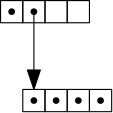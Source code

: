 <?xml version="1.0"?>
<!DOCTYPE ipe SYSTEM "ipe.dtd">
<ipe version="70005" creator="Ipe 7.1.1">
<info created="D:20140206095717" modified="D:20140206095717"/>
<preamble>\usepackage{times,mathptm}
</preamble>
<ipestyle name="ipe6">
<symbol name="mark/circle(sx)" transformations="translations">
<path fill="sym-stroke">
0.6 0 0 0.6 0 0 e
0.4 0 0 0.4 0 0 e
</path>
</symbol>
<symbol name="mark/disk(sx)" transformations="translations">
<path fill="sym-stroke">
0.6 0 0 0.6 0 0 e
</path>
</symbol>
<symbol name="mark/fdisk(sfx)" transformations="translations">
<group>
<path fill="sym-fill">
0.5 0 0 0.5 0 0 e
</path>
<path fill="sym-stroke" fillrule="eofill">
0.6 0 0 0.6 0 0 e
0.4 0 0 0.4 0 0 e
</path>
</group>
</symbol>
<symbol name="mark/box(sx)" transformations="translations">
<path fill="sym-stroke" fillrule="eofill">
-0.6 -0.6 m
0.6 -0.6 l
0.6 0.6 l
-0.6 0.6 l
h
-0.4 -0.4 m
0.4 -0.4 l
0.4 0.4 l
-0.4 0.4 l
h
</path>
</symbol>
<symbol name="mark/square(sx)" transformations="translations">
<path fill="sym-stroke">
-0.6 -0.6 m
0.6 -0.6 l
0.6 0.6 l
-0.6 0.6 l
h
</path>
</symbol>
<symbol name="mark/fsquare(sfx)" transformations="translations">
<group>
<path fill="sym-fill">
-0.5 -0.5 m
0.5 -0.5 l
0.5 0.5 l
-0.5 0.5 l
h
</path>
<path fill="sym-stroke" fillrule="eofill">
-0.6 -0.6 m
0.6 -0.6 l
0.6 0.6 l
-0.6 0.6 l
0 -0.4 m
0.4 -0.4 l
0.4 0.4 l
-0.4 0.4 l
h
</path>
</group>
</symbol>
<symbol name="mark/cross(sx)" transformations="translations">
<group>
<path fill="sym-stroke">
-0.43 -0.57 m
0.57 0.43 l
0.43 0.57 l
-0.57 -0.43 l
h
</path>
<path fill="sym-stroke">
-0.43 0.57 m
0.57 -0.43 l
0.43 -0.57 l
-0.57 0.43 l
h
</path>
</group>
</symbol>
<pen name="heavier" value="0.8"/>
<pen name="fat" value="1.2"/>
<pen name="ultrafat" value="2"/>
<symbolsize name="large" value="5"/>
<symbolsize name="small" value="2"/>
<symbolsize name="tiny" value="1.1"/>
<arrowsize name="large" value="10"/>
<arrowsize name="small" value="5"/>
<arrowsize name="tiny" value="3"/>
<color name="red" value="1 0 0"/>
<color name="green" value="0 1 0"/>
<color name="blue" value="0 0 1"/>
<color name="yellow" value="1 1 0"/>
<color name="gray1" value="0.125"/>
<color name="gray2" value="0.25"/>
<color name="gray3" value="0.375"/>
<color name="gray4" value="0.5"/>
<color name="gray5" value="0.625"/>
<color name="gray6" value="0.75"/>
<color name="gray7" value="0.875"/>
<dashstyle name="dashed" value="[4] 0"/>
<dashstyle name="dotted" value="[1 3] 0"/>
<dashstyle name="dash dotted" value="[4 2 1 2] 0"/>
<dashstyle name="dash dot dotted" value="[4 2 1 2 1 2] 0"/>
<textsize name="large" value="\large"/>
<textsize name="Large" value="\Large"/>
<textsize name="LARGE" value="\LARGE"/>
<textsize name="huge" value="\huge"/>
<textsize name="Huge" value="\Huge"/>
<textsize name="small" value="\small"/>
<textsize name="footnote" value="\footnotesize"/>
<textsize name="tiny" value="\tiny"/>
<textstyle name="center" begin="\begin{center}" end="\end{center}"/>
<textstyle name="itemize" begin="\begin{itemize}" end="\end{itemize}"/>
<textstyle name="item" begin="\begin{itemize}\item{}" end="\end{itemize}"/>
</ipestyle>
<page>
<layer name="alpha"/>
<view layers="alpha" active="alpha"/>
<path layer="alpha" matrix="1 0 0 1 160.525 49.1404" stroke="black" pen="0.4">
-120 48 m
-112 48 l
-112 40 l
-120 40 l
h
</path>
<path matrix="1 0 0 1 160.525 49.1404" stroke="black" pen="0.4">
-112 48 m
-104 48 l
-104 40 l
-112 40 l
h
</path>
<path matrix="1 0 0 1 160.525 49.1404" stroke="black" pen="0.4">
-104 48 m
-96 48 l
-96 40 l
-104 40 l
h
</path>
<path matrix="1 0 0 1 160.525 49.1404" stroke="black" pen="0.4">
-96 48 m
-88 48 l
-88 40 l
-96 40 l
h
</path>
<path matrix="1 0 0 1 160.525 49.1404" stroke="black" pen="0.4">
-128 80 m
-120 80 l
-120 72 l
-128 72 l
h
</path>
<path matrix="1 0 0 1 160.525 49.1404" stroke="black" pen="0.4">
-120 80 m
-112 80 l
-112 72 l
-120 72 l
h
</path>
<path matrix="1 0 0 1 160.525 49.1404" stroke="black" pen="0.4">
-112 80 m
-104 80 l
-104 72 l
-112 72 l
h
</path>
<path matrix="1 0 0 1 160.525 49.1404" stroke="black" pen="0.4">
-104 80 m
-96 80 l
-96 72 l
-104 72 l
h
</path>
<use matrix="1 0 0 1 160.525 49.1404" name="mark/disk(sx)" pos="-116 44" size="2" stroke="black"/>
<use matrix="1 0 0 1 160.525 49.1404" name="mark/disk(sx)" pos="-108 44" size="2" stroke="black"/>
<use matrix="1 0 0 1 160.525 49.1404" name="mark/disk(sx)" pos="-100 44" size="2" stroke="black"/>
<use matrix="1 0 0 1 160.525 49.1404" name="mark/disk(sx)" pos="-92 44" size="2" stroke="black"/>
<use matrix="1 0 0 1 160.525 49.1404" name="mark/disk(sx)" pos="-124 76" size="2" stroke="black"/>
<use matrix="1 0 0 1 160.525 49.1404" name="mark/disk(sx)" pos="-116 76" size="2" stroke="black"/>
<path matrix="1 0 0 1 160.525 49.1404" stroke="black" pen="0.4" arrow="normal/7">
-116 76 m
-116 48 l
</path>
</page>
</ipe>
